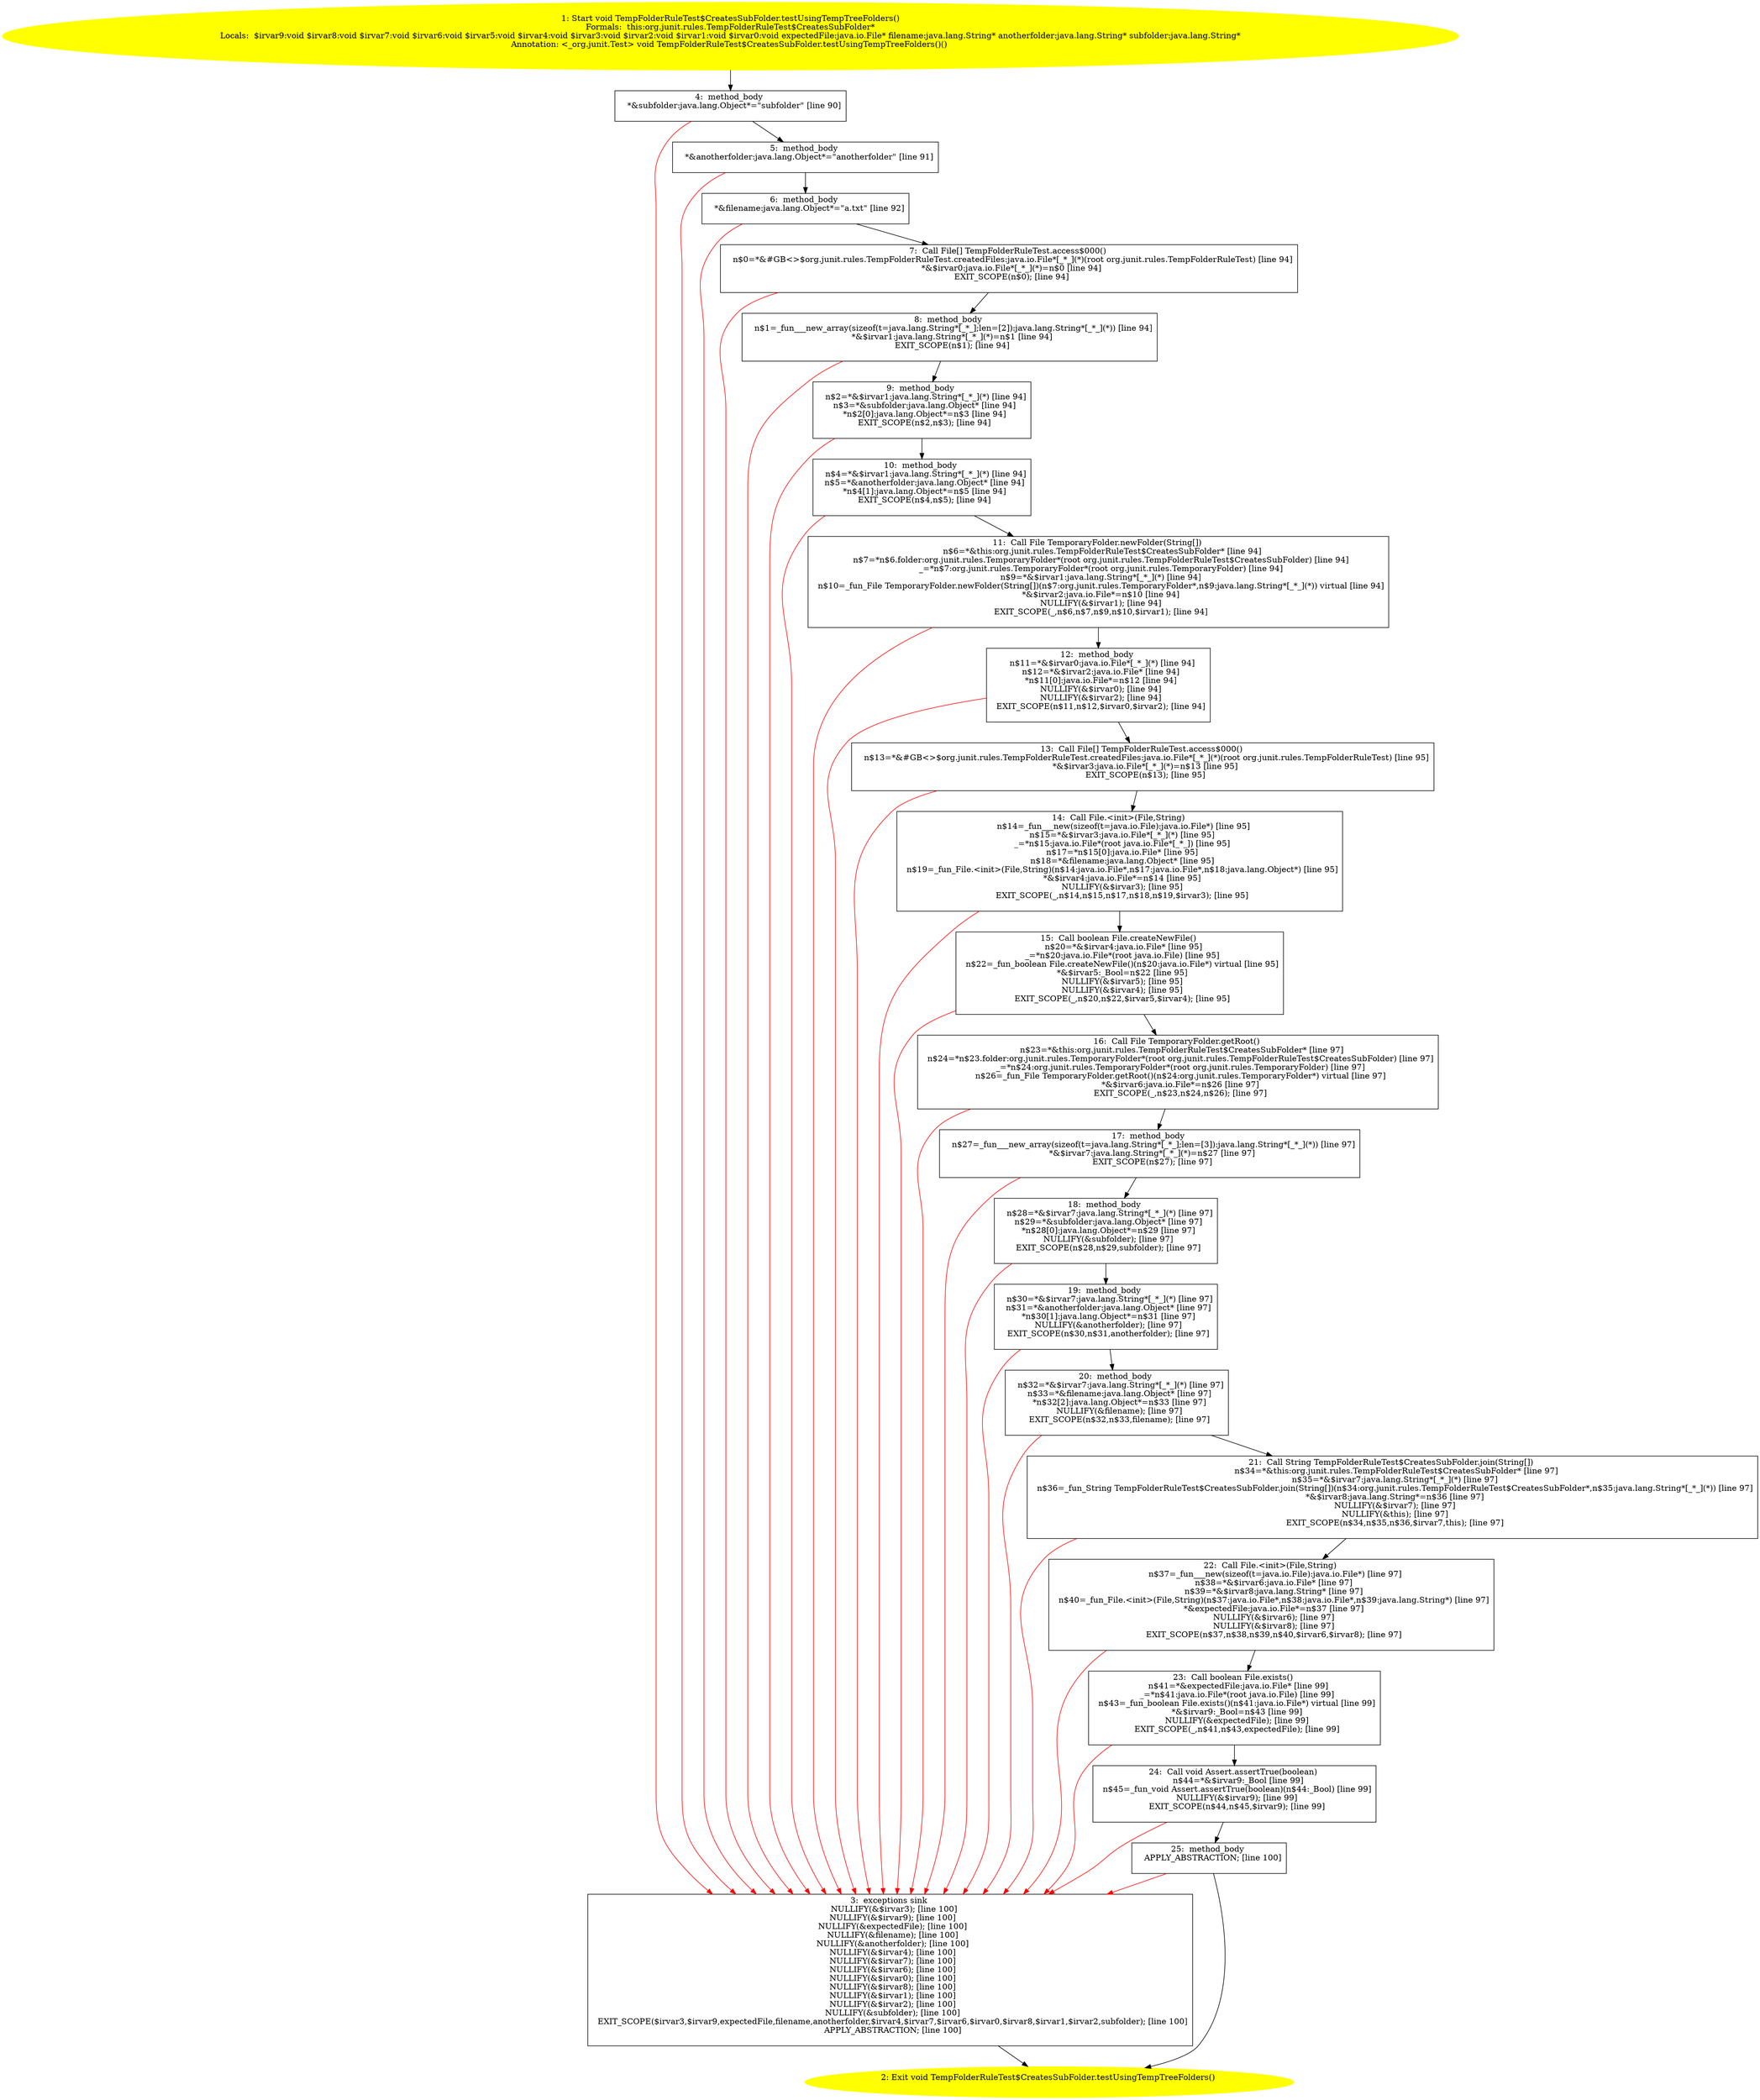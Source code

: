 /* @generated */
digraph cfg {
"org.junit.rules.TempFolderRuleTest$CreatesSubFolder.testUsingTempTreeFolders():void.5d10c59961255878d78967a936cad3c2_1" [label="1: Start void TempFolderRuleTest$CreatesSubFolder.testUsingTempTreeFolders()\nFormals:  this:org.junit.rules.TempFolderRuleTest$CreatesSubFolder*\nLocals:  $irvar9:void $irvar8:void $irvar7:void $irvar6:void $irvar5:void $irvar4:void $irvar3:void $irvar2:void $irvar1:void $irvar0:void expectedFile:java.io.File* filename:java.lang.String* anotherfolder:java.lang.String* subfolder:java.lang.String*\nAnnotation: <_org.junit.Test> void TempFolderRuleTest$CreatesSubFolder.testUsingTempTreeFolders()() \n  " color=yellow style=filled]
	

	 "org.junit.rules.TempFolderRuleTest$CreatesSubFolder.testUsingTempTreeFolders():void.5d10c59961255878d78967a936cad3c2_1" -> "org.junit.rules.TempFolderRuleTest$CreatesSubFolder.testUsingTempTreeFolders():void.5d10c59961255878d78967a936cad3c2_4" ;
"org.junit.rules.TempFolderRuleTest$CreatesSubFolder.testUsingTempTreeFolders():void.5d10c59961255878d78967a936cad3c2_2" [label="2: Exit void TempFolderRuleTest$CreatesSubFolder.testUsingTempTreeFolders() \n  " color=yellow style=filled]
	

"org.junit.rules.TempFolderRuleTest$CreatesSubFolder.testUsingTempTreeFolders():void.5d10c59961255878d78967a936cad3c2_3" [label="3:  exceptions sink \n   NULLIFY(&$irvar3); [line 100]\n  NULLIFY(&$irvar9); [line 100]\n  NULLIFY(&expectedFile); [line 100]\n  NULLIFY(&filename); [line 100]\n  NULLIFY(&anotherfolder); [line 100]\n  NULLIFY(&$irvar4); [line 100]\n  NULLIFY(&$irvar7); [line 100]\n  NULLIFY(&$irvar6); [line 100]\n  NULLIFY(&$irvar0); [line 100]\n  NULLIFY(&$irvar8); [line 100]\n  NULLIFY(&$irvar1); [line 100]\n  NULLIFY(&$irvar2); [line 100]\n  NULLIFY(&subfolder); [line 100]\n  EXIT_SCOPE($irvar3,$irvar9,expectedFile,filename,anotherfolder,$irvar4,$irvar7,$irvar6,$irvar0,$irvar8,$irvar1,$irvar2,subfolder); [line 100]\n  APPLY_ABSTRACTION; [line 100]\n " shape="box"]
	

	 "org.junit.rules.TempFolderRuleTest$CreatesSubFolder.testUsingTempTreeFolders():void.5d10c59961255878d78967a936cad3c2_3" -> "org.junit.rules.TempFolderRuleTest$CreatesSubFolder.testUsingTempTreeFolders():void.5d10c59961255878d78967a936cad3c2_2" ;
"org.junit.rules.TempFolderRuleTest$CreatesSubFolder.testUsingTempTreeFolders():void.5d10c59961255878d78967a936cad3c2_4" [label="4:  method_body \n   *&subfolder:java.lang.Object*=\"subfolder\" [line 90]\n " shape="box"]
	

	 "org.junit.rules.TempFolderRuleTest$CreatesSubFolder.testUsingTempTreeFolders():void.5d10c59961255878d78967a936cad3c2_4" -> "org.junit.rules.TempFolderRuleTest$CreatesSubFolder.testUsingTempTreeFolders():void.5d10c59961255878d78967a936cad3c2_5" ;
	 "org.junit.rules.TempFolderRuleTest$CreatesSubFolder.testUsingTempTreeFolders():void.5d10c59961255878d78967a936cad3c2_4" -> "org.junit.rules.TempFolderRuleTest$CreatesSubFolder.testUsingTempTreeFolders():void.5d10c59961255878d78967a936cad3c2_3" [color="red" ];
"org.junit.rules.TempFolderRuleTest$CreatesSubFolder.testUsingTempTreeFolders():void.5d10c59961255878d78967a936cad3c2_5" [label="5:  method_body \n   *&anotherfolder:java.lang.Object*=\"anotherfolder\" [line 91]\n " shape="box"]
	

	 "org.junit.rules.TempFolderRuleTest$CreatesSubFolder.testUsingTempTreeFolders():void.5d10c59961255878d78967a936cad3c2_5" -> "org.junit.rules.TempFolderRuleTest$CreatesSubFolder.testUsingTempTreeFolders():void.5d10c59961255878d78967a936cad3c2_6" ;
	 "org.junit.rules.TempFolderRuleTest$CreatesSubFolder.testUsingTempTreeFolders():void.5d10c59961255878d78967a936cad3c2_5" -> "org.junit.rules.TempFolderRuleTest$CreatesSubFolder.testUsingTempTreeFolders():void.5d10c59961255878d78967a936cad3c2_3" [color="red" ];
"org.junit.rules.TempFolderRuleTest$CreatesSubFolder.testUsingTempTreeFolders():void.5d10c59961255878d78967a936cad3c2_6" [label="6:  method_body \n   *&filename:java.lang.Object*=\"a.txt\" [line 92]\n " shape="box"]
	

	 "org.junit.rules.TempFolderRuleTest$CreatesSubFolder.testUsingTempTreeFolders():void.5d10c59961255878d78967a936cad3c2_6" -> "org.junit.rules.TempFolderRuleTest$CreatesSubFolder.testUsingTempTreeFolders():void.5d10c59961255878d78967a936cad3c2_7" ;
	 "org.junit.rules.TempFolderRuleTest$CreatesSubFolder.testUsingTempTreeFolders():void.5d10c59961255878d78967a936cad3c2_6" -> "org.junit.rules.TempFolderRuleTest$CreatesSubFolder.testUsingTempTreeFolders():void.5d10c59961255878d78967a936cad3c2_3" [color="red" ];
"org.junit.rules.TempFolderRuleTest$CreatesSubFolder.testUsingTempTreeFolders():void.5d10c59961255878d78967a936cad3c2_7" [label="7:  Call File[] TempFolderRuleTest.access$000() \n   n$0=*&#GB<>$org.junit.rules.TempFolderRuleTest.createdFiles:java.io.File*[_*_](*)(root org.junit.rules.TempFolderRuleTest) [line 94]\n  *&$irvar0:java.io.File*[_*_](*)=n$0 [line 94]\n  EXIT_SCOPE(n$0); [line 94]\n " shape="box"]
	

	 "org.junit.rules.TempFolderRuleTest$CreatesSubFolder.testUsingTempTreeFolders():void.5d10c59961255878d78967a936cad3c2_7" -> "org.junit.rules.TempFolderRuleTest$CreatesSubFolder.testUsingTempTreeFolders():void.5d10c59961255878d78967a936cad3c2_8" ;
	 "org.junit.rules.TempFolderRuleTest$CreatesSubFolder.testUsingTempTreeFolders():void.5d10c59961255878d78967a936cad3c2_7" -> "org.junit.rules.TempFolderRuleTest$CreatesSubFolder.testUsingTempTreeFolders():void.5d10c59961255878d78967a936cad3c2_3" [color="red" ];
"org.junit.rules.TempFolderRuleTest$CreatesSubFolder.testUsingTempTreeFolders():void.5d10c59961255878d78967a936cad3c2_8" [label="8:  method_body \n   n$1=_fun___new_array(sizeof(t=java.lang.String*[_*_];len=[2]):java.lang.String*[_*_](*)) [line 94]\n  *&$irvar1:java.lang.String*[_*_](*)=n$1 [line 94]\n  EXIT_SCOPE(n$1); [line 94]\n " shape="box"]
	

	 "org.junit.rules.TempFolderRuleTest$CreatesSubFolder.testUsingTempTreeFolders():void.5d10c59961255878d78967a936cad3c2_8" -> "org.junit.rules.TempFolderRuleTest$CreatesSubFolder.testUsingTempTreeFolders():void.5d10c59961255878d78967a936cad3c2_9" ;
	 "org.junit.rules.TempFolderRuleTest$CreatesSubFolder.testUsingTempTreeFolders():void.5d10c59961255878d78967a936cad3c2_8" -> "org.junit.rules.TempFolderRuleTest$CreatesSubFolder.testUsingTempTreeFolders():void.5d10c59961255878d78967a936cad3c2_3" [color="red" ];
"org.junit.rules.TempFolderRuleTest$CreatesSubFolder.testUsingTempTreeFolders():void.5d10c59961255878d78967a936cad3c2_9" [label="9:  method_body \n   n$2=*&$irvar1:java.lang.String*[_*_](*) [line 94]\n  n$3=*&subfolder:java.lang.Object* [line 94]\n  *n$2[0]:java.lang.Object*=n$3 [line 94]\n  EXIT_SCOPE(n$2,n$3); [line 94]\n " shape="box"]
	

	 "org.junit.rules.TempFolderRuleTest$CreatesSubFolder.testUsingTempTreeFolders():void.5d10c59961255878d78967a936cad3c2_9" -> "org.junit.rules.TempFolderRuleTest$CreatesSubFolder.testUsingTempTreeFolders():void.5d10c59961255878d78967a936cad3c2_10" ;
	 "org.junit.rules.TempFolderRuleTest$CreatesSubFolder.testUsingTempTreeFolders():void.5d10c59961255878d78967a936cad3c2_9" -> "org.junit.rules.TempFolderRuleTest$CreatesSubFolder.testUsingTempTreeFolders():void.5d10c59961255878d78967a936cad3c2_3" [color="red" ];
"org.junit.rules.TempFolderRuleTest$CreatesSubFolder.testUsingTempTreeFolders():void.5d10c59961255878d78967a936cad3c2_10" [label="10:  method_body \n   n$4=*&$irvar1:java.lang.String*[_*_](*) [line 94]\n  n$5=*&anotherfolder:java.lang.Object* [line 94]\n  *n$4[1]:java.lang.Object*=n$5 [line 94]\n  EXIT_SCOPE(n$4,n$5); [line 94]\n " shape="box"]
	

	 "org.junit.rules.TempFolderRuleTest$CreatesSubFolder.testUsingTempTreeFolders():void.5d10c59961255878d78967a936cad3c2_10" -> "org.junit.rules.TempFolderRuleTest$CreatesSubFolder.testUsingTempTreeFolders():void.5d10c59961255878d78967a936cad3c2_11" ;
	 "org.junit.rules.TempFolderRuleTest$CreatesSubFolder.testUsingTempTreeFolders():void.5d10c59961255878d78967a936cad3c2_10" -> "org.junit.rules.TempFolderRuleTest$CreatesSubFolder.testUsingTempTreeFolders():void.5d10c59961255878d78967a936cad3c2_3" [color="red" ];
"org.junit.rules.TempFolderRuleTest$CreatesSubFolder.testUsingTempTreeFolders():void.5d10c59961255878d78967a936cad3c2_11" [label="11:  Call File TemporaryFolder.newFolder(String[]) \n   n$6=*&this:org.junit.rules.TempFolderRuleTest$CreatesSubFolder* [line 94]\n  n$7=*n$6.folder:org.junit.rules.TemporaryFolder*(root org.junit.rules.TempFolderRuleTest$CreatesSubFolder) [line 94]\n  _=*n$7:org.junit.rules.TemporaryFolder*(root org.junit.rules.TemporaryFolder) [line 94]\n  n$9=*&$irvar1:java.lang.String*[_*_](*) [line 94]\n  n$10=_fun_File TemporaryFolder.newFolder(String[])(n$7:org.junit.rules.TemporaryFolder*,n$9:java.lang.String*[_*_](*)) virtual [line 94]\n  *&$irvar2:java.io.File*=n$10 [line 94]\n  NULLIFY(&$irvar1); [line 94]\n  EXIT_SCOPE(_,n$6,n$7,n$9,n$10,$irvar1); [line 94]\n " shape="box"]
	

	 "org.junit.rules.TempFolderRuleTest$CreatesSubFolder.testUsingTempTreeFolders():void.5d10c59961255878d78967a936cad3c2_11" -> "org.junit.rules.TempFolderRuleTest$CreatesSubFolder.testUsingTempTreeFolders():void.5d10c59961255878d78967a936cad3c2_12" ;
	 "org.junit.rules.TempFolderRuleTest$CreatesSubFolder.testUsingTempTreeFolders():void.5d10c59961255878d78967a936cad3c2_11" -> "org.junit.rules.TempFolderRuleTest$CreatesSubFolder.testUsingTempTreeFolders():void.5d10c59961255878d78967a936cad3c2_3" [color="red" ];
"org.junit.rules.TempFolderRuleTest$CreatesSubFolder.testUsingTempTreeFolders():void.5d10c59961255878d78967a936cad3c2_12" [label="12:  method_body \n   n$11=*&$irvar0:java.io.File*[_*_](*) [line 94]\n  n$12=*&$irvar2:java.io.File* [line 94]\n  *n$11[0]:java.io.File*=n$12 [line 94]\n  NULLIFY(&$irvar0); [line 94]\n  NULLIFY(&$irvar2); [line 94]\n  EXIT_SCOPE(n$11,n$12,$irvar0,$irvar2); [line 94]\n " shape="box"]
	

	 "org.junit.rules.TempFolderRuleTest$CreatesSubFolder.testUsingTempTreeFolders():void.5d10c59961255878d78967a936cad3c2_12" -> "org.junit.rules.TempFolderRuleTest$CreatesSubFolder.testUsingTempTreeFolders():void.5d10c59961255878d78967a936cad3c2_13" ;
	 "org.junit.rules.TempFolderRuleTest$CreatesSubFolder.testUsingTempTreeFolders():void.5d10c59961255878d78967a936cad3c2_12" -> "org.junit.rules.TempFolderRuleTest$CreatesSubFolder.testUsingTempTreeFolders():void.5d10c59961255878d78967a936cad3c2_3" [color="red" ];
"org.junit.rules.TempFolderRuleTest$CreatesSubFolder.testUsingTempTreeFolders():void.5d10c59961255878d78967a936cad3c2_13" [label="13:  Call File[] TempFolderRuleTest.access$000() \n   n$13=*&#GB<>$org.junit.rules.TempFolderRuleTest.createdFiles:java.io.File*[_*_](*)(root org.junit.rules.TempFolderRuleTest) [line 95]\n  *&$irvar3:java.io.File*[_*_](*)=n$13 [line 95]\n  EXIT_SCOPE(n$13); [line 95]\n " shape="box"]
	

	 "org.junit.rules.TempFolderRuleTest$CreatesSubFolder.testUsingTempTreeFolders():void.5d10c59961255878d78967a936cad3c2_13" -> "org.junit.rules.TempFolderRuleTest$CreatesSubFolder.testUsingTempTreeFolders():void.5d10c59961255878d78967a936cad3c2_14" ;
	 "org.junit.rules.TempFolderRuleTest$CreatesSubFolder.testUsingTempTreeFolders():void.5d10c59961255878d78967a936cad3c2_13" -> "org.junit.rules.TempFolderRuleTest$CreatesSubFolder.testUsingTempTreeFolders():void.5d10c59961255878d78967a936cad3c2_3" [color="red" ];
"org.junit.rules.TempFolderRuleTest$CreatesSubFolder.testUsingTempTreeFolders():void.5d10c59961255878d78967a936cad3c2_14" [label="14:  Call File.<init>(File,String) \n   n$14=_fun___new(sizeof(t=java.io.File):java.io.File*) [line 95]\n  n$15=*&$irvar3:java.io.File*[_*_](*) [line 95]\n  _=*n$15:java.io.File*(root java.io.File*[_*_]) [line 95]\n  n$17=*n$15[0]:java.io.File* [line 95]\n  n$18=*&filename:java.lang.Object* [line 95]\n  n$19=_fun_File.<init>(File,String)(n$14:java.io.File*,n$17:java.io.File*,n$18:java.lang.Object*) [line 95]\n  *&$irvar4:java.io.File*=n$14 [line 95]\n  NULLIFY(&$irvar3); [line 95]\n  EXIT_SCOPE(_,n$14,n$15,n$17,n$18,n$19,$irvar3); [line 95]\n " shape="box"]
	

	 "org.junit.rules.TempFolderRuleTest$CreatesSubFolder.testUsingTempTreeFolders():void.5d10c59961255878d78967a936cad3c2_14" -> "org.junit.rules.TempFolderRuleTest$CreatesSubFolder.testUsingTempTreeFolders():void.5d10c59961255878d78967a936cad3c2_15" ;
	 "org.junit.rules.TempFolderRuleTest$CreatesSubFolder.testUsingTempTreeFolders():void.5d10c59961255878d78967a936cad3c2_14" -> "org.junit.rules.TempFolderRuleTest$CreatesSubFolder.testUsingTempTreeFolders():void.5d10c59961255878d78967a936cad3c2_3" [color="red" ];
"org.junit.rules.TempFolderRuleTest$CreatesSubFolder.testUsingTempTreeFolders():void.5d10c59961255878d78967a936cad3c2_15" [label="15:  Call boolean File.createNewFile() \n   n$20=*&$irvar4:java.io.File* [line 95]\n  _=*n$20:java.io.File*(root java.io.File) [line 95]\n  n$22=_fun_boolean File.createNewFile()(n$20:java.io.File*) virtual [line 95]\n  *&$irvar5:_Bool=n$22 [line 95]\n  NULLIFY(&$irvar5); [line 95]\n  NULLIFY(&$irvar4); [line 95]\n  EXIT_SCOPE(_,n$20,n$22,$irvar5,$irvar4); [line 95]\n " shape="box"]
	

	 "org.junit.rules.TempFolderRuleTest$CreatesSubFolder.testUsingTempTreeFolders():void.5d10c59961255878d78967a936cad3c2_15" -> "org.junit.rules.TempFolderRuleTest$CreatesSubFolder.testUsingTempTreeFolders():void.5d10c59961255878d78967a936cad3c2_16" ;
	 "org.junit.rules.TempFolderRuleTest$CreatesSubFolder.testUsingTempTreeFolders():void.5d10c59961255878d78967a936cad3c2_15" -> "org.junit.rules.TempFolderRuleTest$CreatesSubFolder.testUsingTempTreeFolders():void.5d10c59961255878d78967a936cad3c2_3" [color="red" ];
"org.junit.rules.TempFolderRuleTest$CreatesSubFolder.testUsingTempTreeFolders():void.5d10c59961255878d78967a936cad3c2_16" [label="16:  Call File TemporaryFolder.getRoot() \n   n$23=*&this:org.junit.rules.TempFolderRuleTest$CreatesSubFolder* [line 97]\n  n$24=*n$23.folder:org.junit.rules.TemporaryFolder*(root org.junit.rules.TempFolderRuleTest$CreatesSubFolder) [line 97]\n  _=*n$24:org.junit.rules.TemporaryFolder*(root org.junit.rules.TemporaryFolder) [line 97]\n  n$26=_fun_File TemporaryFolder.getRoot()(n$24:org.junit.rules.TemporaryFolder*) virtual [line 97]\n  *&$irvar6:java.io.File*=n$26 [line 97]\n  EXIT_SCOPE(_,n$23,n$24,n$26); [line 97]\n " shape="box"]
	

	 "org.junit.rules.TempFolderRuleTest$CreatesSubFolder.testUsingTempTreeFolders():void.5d10c59961255878d78967a936cad3c2_16" -> "org.junit.rules.TempFolderRuleTest$CreatesSubFolder.testUsingTempTreeFolders():void.5d10c59961255878d78967a936cad3c2_17" ;
	 "org.junit.rules.TempFolderRuleTest$CreatesSubFolder.testUsingTempTreeFolders():void.5d10c59961255878d78967a936cad3c2_16" -> "org.junit.rules.TempFolderRuleTest$CreatesSubFolder.testUsingTempTreeFolders():void.5d10c59961255878d78967a936cad3c2_3" [color="red" ];
"org.junit.rules.TempFolderRuleTest$CreatesSubFolder.testUsingTempTreeFolders():void.5d10c59961255878d78967a936cad3c2_17" [label="17:  method_body \n   n$27=_fun___new_array(sizeof(t=java.lang.String*[_*_];len=[3]):java.lang.String*[_*_](*)) [line 97]\n  *&$irvar7:java.lang.String*[_*_](*)=n$27 [line 97]\n  EXIT_SCOPE(n$27); [line 97]\n " shape="box"]
	

	 "org.junit.rules.TempFolderRuleTest$CreatesSubFolder.testUsingTempTreeFolders():void.5d10c59961255878d78967a936cad3c2_17" -> "org.junit.rules.TempFolderRuleTest$CreatesSubFolder.testUsingTempTreeFolders():void.5d10c59961255878d78967a936cad3c2_18" ;
	 "org.junit.rules.TempFolderRuleTest$CreatesSubFolder.testUsingTempTreeFolders():void.5d10c59961255878d78967a936cad3c2_17" -> "org.junit.rules.TempFolderRuleTest$CreatesSubFolder.testUsingTempTreeFolders():void.5d10c59961255878d78967a936cad3c2_3" [color="red" ];
"org.junit.rules.TempFolderRuleTest$CreatesSubFolder.testUsingTempTreeFolders():void.5d10c59961255878d78967a936cad3c2_18" [label="18:  method_body \n   n$28=*&$irvar7:java.lang.String*[_*_](*) [line 97]\n  n$29=*&subfolder:java.lang.Object* [line 97]\n  *n$28[0]:java.lang.Object*=n$29 [line 97]\n  NULLIFY(&subfolder); [line 97]\n  EXIT_SCOPE(n$28,n$29,subfolder); [line 97]\n " shape="box"]
	

	 "org.junit.rules.TempFolderRuleTest$CreatesSubFolder.testUsingTempTreeFolders():void.5d10c59961255878d78967a936cad3c2_18" -> "org.junit.rules.TempFolderRuleTest$CreatesSubFolder.testUsingTempTreeFolders():void.5d10c59961255878d78967a936cad3c2_19" ;
	 "org.junit.rules.TempFolderRuleTest$CreatesSubFolder.testUsingTempTreeFolders():void.5d10c59961255878d78967a936cad3c2_18" -> "org.junit.rules.TempFolderRuleTest$CreatesSubFolder.testUsingTempTreeFolders():void.5d10c59961255878d78967a936cad3c2_3" [color="red" ];
"org.junit.rules.TempFolderRuleTest$CreatesSubFolder.testUsingTempTreeFolders():void.5d10c59961255878d78967a936cad3c2_19" [label="19:  method_body \n   n$30=*&$irvar7:java.lang.String*[_*_](*) [line 97]\n  n$31=*&anotherfolder:java.lang.Object* [line 97]\n  *n$30[1]:java.lang.Object*=n$31 [line 97]\n  NULLIFY(&anotherfolder); [line 97]\n  EXIT_SCOPE(n$30,n$31,anotherfolder); [line 97]\n " shape="box"]
	

	 "org.junit.rules.TempFolderRuleTest$CreatesSubFolder.testUsingTempTreeFolders():void.5d10c59961255878d78967a936cad3c2_19" -> "org.junit.rules.TempFolderRuleTest$CreatesSubFolder.testUsingTempTreeFolders():void.5d10c59961255878d78967a936cad3c2_20" ;
	 "org.junit.rules.TempFolderRuleTest$CreatesSubFolder.testUsingTempTreeFolders():void.5d10c59961255878d78967a936cad3c2_19" -> "org.junit.rules.TempFolderRuleTest$CreatesSubFolder.testUsingTempTreeFolders():void.5d10c59961255878d78967a936cad3c2_3" [color="red" ];
"org.junit.rules.TempFolderRuleTest$CreatesSubFolder.testUsingTempTreeFolders():void.5d10c59961255878d78967a936cad3c2_20" [label="20:  method_body \n   n$32=*&$irvar7:java.lang.String*[_*_](*) [line 97]\n  n$33=*&filename:java.lang.Object* [line 97]\n  *n$32[2]:java.lang.Object*=n$33 [line 97]\n  NULLIFY(&filename); [line 97]\n  EXIT_SCOPE(n$32,n$33,filename); [line 97]\n " shape="box"]
	

	 "org.junit.rules.TempFolderRuleTest$CreatesSubFolder.testUsingTempTreeFolders():void.5d10c59961255878d78967a936cad3c2_20" -> "org.junit.rules.TempFolderRuleTest$CreatesSubFolder.testUsingTempTreeFolders():void.5d10c59961255878d78967a936cad3c2_21" ;
	 "org.junit.rules.TempFolderRuleTest$CreatesSubFolder.testUsingTempTreeFolders():void.5d10c59961255878d78967a936cad3c2_20" -> "org.junit.rules.TempFolderRuleTest$CreatesSubFolder.testUsingTempTreeFolders():void.5d10c59961255878d78967a936cad3c2_3" [color="red" ];
"org.junit.rules.TempFolderRuleTest$CreatesSubFolder.testUsingTempTreeFolders():void.5d10c59961255878d78967a936cad3c2_21" [label="21:  Call String TempFolderRuleTest$CreatesSubFolder.join(String[]) \n   n$34=*&this:org.junit.rules.TempFolderRuleTest$CreatesSubFolder* [line 97]\n  n$35=*&$irvar7:java.lang.String*[_*_](*) [line 97]\n  n$36=_fun_String TempFolderRuleTest$CreatesSubFolder.join(String[])(n$34:org.junit.rules.TempFolderRuleTest$CreatesSubFolder*,n$35:java.lang.String*[_*_](*)) [line 97]\n  *&$irvar8:java.lang.String*=n$36 [line 97]\n  NULLIFY(&$irvar7); [line 97]\n  NULLIFY(&this); [line 97]\n  EXIT_SCOPE(n$34,n$35,n$36,$irvar7,this); [line 97]\n " shape="box"]
	

	 "org.junit.rules.TempFolderRuleTest$CreatesSubFolder.testUsingTempTreeFolders():void.5d10c59961255878d78967a936cad3c2_21" -> "org.junit.rules.TempFolderRuleTest$CreatesSubFolder.testUsingTempTreeFolders():void.5d10c59961255878d78967a936cad3c2_22" ;
	 "org.junit.rules.TempFolderRuleTest$CreatesSubFolder.testUsingTempTreeFolders():void.5d10c59961255878d78967a936cad3c2_21" -> "org.junit.rules.TempFolderRuleTest$CreatesSubFolder.testUsingTempTreeFolders():void.5d10c59961255878d78967a936cad3c2_3" [color="red" ];
"org.junit.rules.TempFolderRuleTest$CreatesSubFolder.testUsingTempTreeFolders():void.5d10c59961255878d78967a936cad3c2_22" [label="22:  Call File.<init>(File,String) \n   n$37=_fun___new(sizeof(t=java.io.File):java.io.File*) [line 97]\n  n$38=*&$irvar6:java.io.File* [line 97]\n  n$39=*&$irvar8:java.lang.String* [line 97]\n  n$40=_fun_File.<init>(File,String)(n$37:java.io.File*,n$38:java.io.File*,n$39:java.lang.String*) [line 97]\n  *&expectedFile:java.io.File*=n$37 [line 97]\n  NULLIFY(&$irvar6); [line 97]\n  NULLIFY(&$irvar8); [line 97]\n  EXIT_SCOPE(n$37,n$38,n$39,n$40,$irvar6,$irvar8); [line 97]\n " shape="box"]
	

	 "org.junit.rules.TempFolderRuleTest$CreatesSubFolder.testUsingTempTreeFolders():void.5d10c59961255878d78967a936cad3c2_22" -> "org.junit.rules.TempFolderRuleTest$CreatesSubFolder.testUsingTempTreeFolders():void.5d10c59961255878d78967a936cad3c2_23" ;
	 "org.junit.rules.TempFolderRuleTest$CreatesSubFolder.testUsingTempTreeFolders():void.5d10c59961255878d78967a936cad3c2_22" -> "org.junit.rules.TempFolderRuleTest$CreatesSubFolder.testUsingTempTreeFolders():void.5d10c59961255878d78967a936cad3c2_3" [color="red" ];
"org.junit.rules.TempFolderRuleTest$CreatesSubFolder.testUsingTempTreeFolders():void.5d10c59961255878d78967a936cad3c2_23" [label="23:  Call boolean File.exists() \n   n$41=*&expectedFile:java.io.File* [line 99]\n  _=*n$41:java.io.File*(root java.io.File) [line 99]\n  n$43=_fun_boolean File.exists()(n$41:java.io.File*) virtual [line 99]\n  *&$irvar9:_Bool=n$43 [line 99]\n  NULLIFY(&expectedFile); [line 99]\n  EXIT_SCOPE(_,n$41,n$43,expectedFile); [line 99]\n " shape="box"]
	

	 "org.junit.rules.TempFolderRuleTest$CreatesSubFolder.testUsingTempTreeFolders():void.5d10c59961255878d78967a936cad3c2_23" -> "org.junit.rules.TempFolderRuleTest$CreatesSubFolder.testUsingTempTreeFolders():void.5d10c59961255878d78967a936cad3c2_24" ;
	 "org.junit.rules.TempFolderRuleTest$CreatesSubFolder.testUsingTempTreeFolders():void.5d10c59961255878d78967a936cad3c2_23" -> "org.junit.rules.TempFolderRuleTest$CreatesSubFolder.testUsingTempTreeFolders():void.5d10c59961255878d78967a936cad3c2_3" [color="red" ];
"org.junit.rules.TempFolderRuleTest$CreatesSubFolder.testUsingTempTreeFolders():void.5d10c59961255878d78967a936cad3c2_24" [label="24:  Call void Assert.assertTrue(boolean) \n   n$44=*&$irvar9:_Bool [line 99]\n  n$45=_fun_void Assert.assertTrue(boolean)(n$44:_Bool) [line 99]\n  NULLIFY(&$irvar9); [line 99]\n  EXIT_SCOPE(n$44,n$45,$irvar9); [line 99]\n " shape="box"]
	

	 "org.junit.rules.TempFolderRuleTest$CreatesSubFolder.testUsingTempTreeFolders():void.5d10c59961255878d78967a936cad3c2_24" -> "org.junit.rules.TempFolderRuleTest$CreatesSubFolder.testUsingTempTreeFolders():void.5d10c59961255878d78967a936cad3c2_25" ;
	 "org.junit.rules.TempFolderRuleTest$CreatesSubFolder.testUsingTempTreeFolders():void.5d10c59961255878d78967a936cad3c2_24" -> "org.junit.rules.TempFolderRuleTest$CreatesSubFolder.testUsingTempTreeFolders():void.5d10c59961255878d78967a936cad3c2_3" [color="red" ];
"org.junit.rules.TempFolderRuleTest$CreatesSubFolder.testUsingTempTreeFolders():void.5d10c59961255878d78967a936cad3c2_25" [label="25:  method_body \n   APPLY_ABSTRACTION; [line 100]\n " shape="box"]
	

	 "org.junit.rules.TempFolderRuleTest$CreatesSubFolder.testUsingTempTreeFolders():void.5d10c59961255878d78967a936cad3c2_25" -> "org.junit.rules.TempFolderRuleTest$CreatesSubFolder.testUsingTempTreeFolders():void.5d10c59961255878d78967a936cad3c2_2" ;
	 "org.junit.rules.TempFolderRuleTest$CreatesSubFolder.testUsingTempTreeFolders():void.5d10c59961255878d78967a936cad3c2_25" -> "org.junit.rules.TempFolderRuleTest$CreatesSubFolder.testUsingTempTreeFolders():void.5d10c59961255878d78967a936cad3c2_3" [color="red" ];
}
